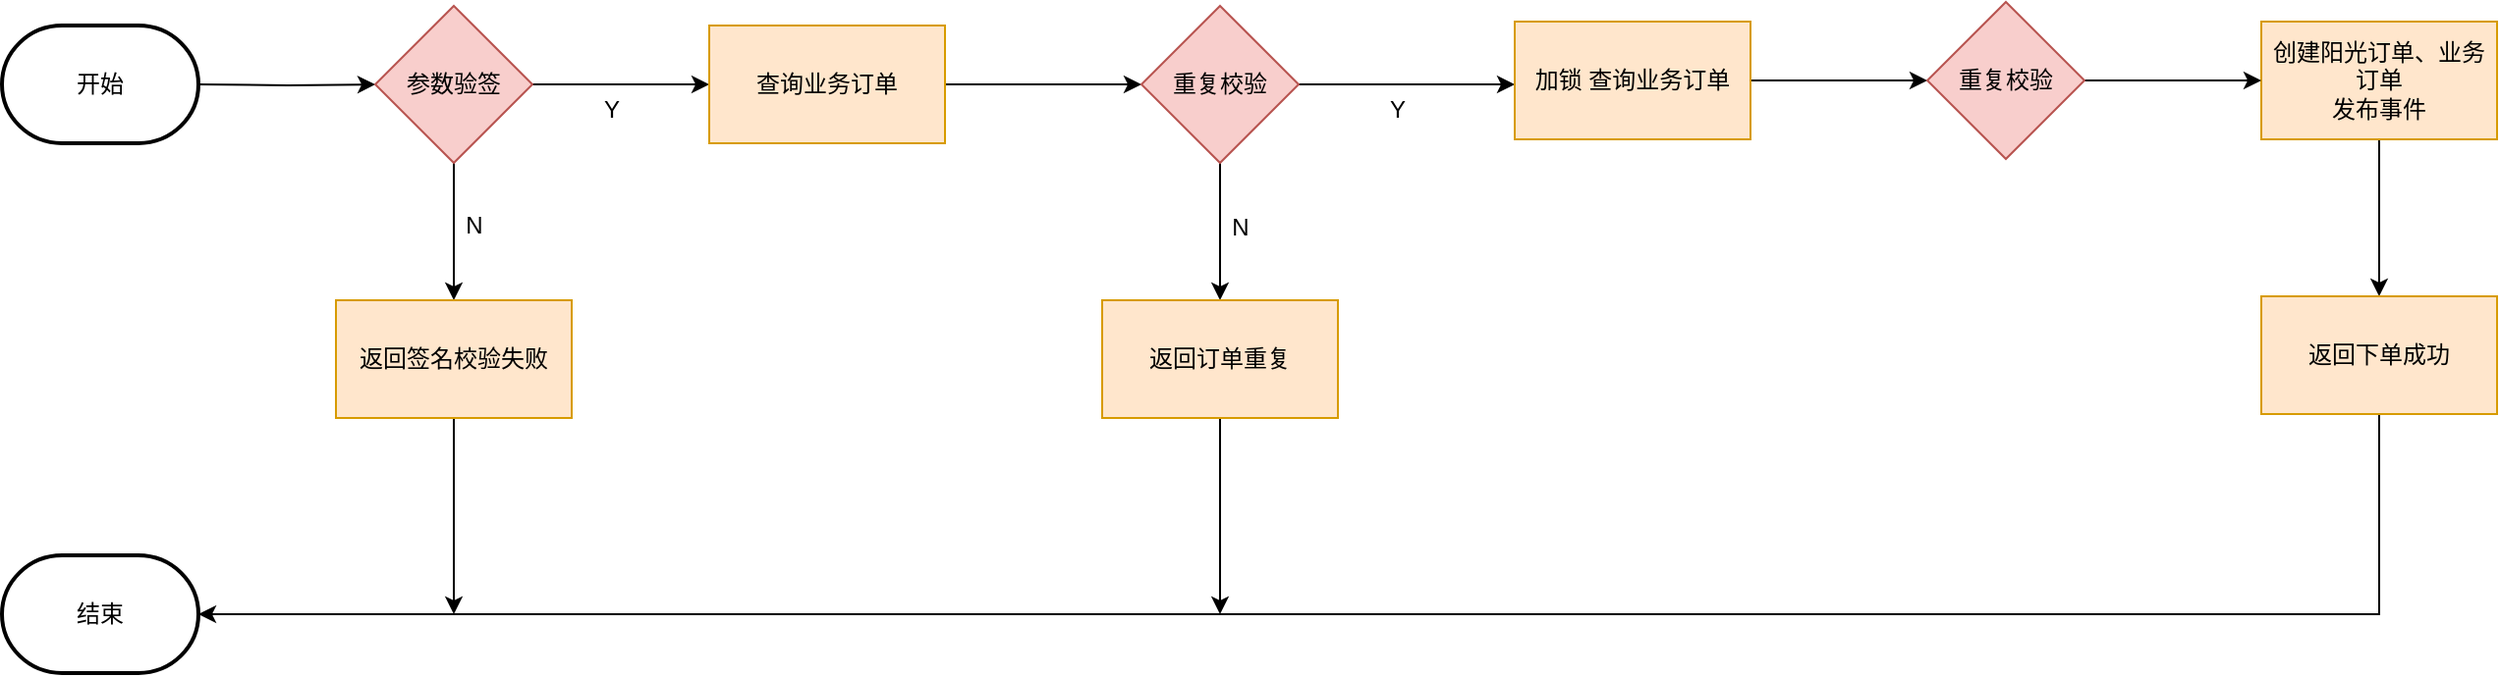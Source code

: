 <mxfile version="24.0.0" type="github">
  <diagram name="第 1 页" id="zuhbgzfpQCMFXGfbZ3yS">
    <mxGraphModel dx="1259" dy="654" grid="1" gridSize="10" guides="1" tooltips="1" connect="1" arrows="1" fold="1" page="1" pageScale="1" pageWidth="1654" pageHeight="2336" math="0" shadow="0">
      <root>
        <mxCell id="0" />
        <mxCell id="1" parent="0" />
        <mxCell id="Cn-2UkYrPsLSuz5O76HI-26" value="" style="edgeStyle=orthogonalEdgeStyle;rounded=0;orthogonalLoop=1;jettySize=auto;html=1;" parent="1" target="Cn-2UkYrPsLSuz5O76HI-4" edge="1">
          <mxGeometry relative="1" as="geometry">
            <mxPoint x="140" y="360" as="sourcePoint" />
          </mxGeometry>
        </mxCell>
        <mxCell id="Cn-2UkYrPsLSuz5O76HI-8" value="" style="edgeStyle=orthogonalEdgeStyle;rounded=0;orthogonalLoop=1;jettySize=auto;html=1;" parent="1" source="Cn-2UkYrPsLSuz5O76HI-4" target="Cn-2UkYrPsLSuz5O76HI-6" edge="1">
          <mxGeometry relative="1" as="geometry" />
        </mxCell>
        <mxCell id="Cn-2UkYrPsLSuz5O76HI-28" value="" style="edgeStyle=orthogonalEdgeStyle;rounded=0;orthogonalLoop=1;jettySize=auto;html=1;" parent="1" source="Cn-2UkYrPsLSuz5O76HI-4" target="Cn-2UkYrPsLSuz5O76HI-27" edge="1">
          <mxGeometry relative="1" as="geometry" />
        </mxCell>
        <mxCell id="Cn-2UkYrPsLSuz5O76HI-4" value="参数验签" style="rhombus;whiteSpace=wrap;html=1;fillColor=#f8cecc;strokeColor=#b85450;" parent="1" vertex="1">
          <mxGeometry x="230" y="320" width="80" height="80" as="geometry" />
        </mxCell>
        <mxCell id="Cn-2UkYrPsLSuz5O76HI-15" value="" style="edgeStyle=orthogonalEdgeStyle;rounded=0;orthogonalLoop=1;jettySize=auto;html=1;" parent="1" source="Cn-2UkYrPsLSuz5O76HI-6" target="Cn-2UkYrPsLSuz5O76HI-14" edge="1">
          <mxGeometry relative="1" as="geometry" />
        </mxCell>
        <mxCell id="Cn-2UkYrPsLSuz5O76HI-6" value="查询业务订单" style="rounded=0;whiteSpace=wrap;html=1;fillColor=#ffe6cc;strokeColor=#d79b00;" parent="1" vertex="1">
          <mxGeometry x="400" y="330" width="120" height="60" as="geometry" />
        </mxCell>
        <mxCell id="Cn-2UkYrPsLSuz5O76HI-13" value="Y" style="text;html=1;align=center;verticalAlign=middle;resizable=0;points=[];autosize=1;strokeColor=none;fillColor=none;" parent="1" vertex="1">
          <mxGeometry x="335" y="358" width="30" height="30" as="geometry" />
        </mxCell>
        <mxCell id="Cn-2UkYrPsLSuz5O76HI-18" value="" style="edgeStyle=orthogonalEdgeStyle;rounded=0;orthogonalLoop=1;jettySize=auto;html=1;" parent="1" source="Cn-2UkYrPsLSuz5O76HI-14" target="Cn-2UkYrPsLSuz5O76HI-16" edge="1">
          <mxGeometry relative="1" as="geometry" />
        </mxCell>
        <mxCell id="Cn-2UkYrPsLSuz5O76HI-21" value="" style="edgeStyle=orthogonalEdgeStyle;rounded=0;orthogonalLoop=1;jettySize=auto;html=1;" parent="1" source="Cn-2UkYrPsLSuz5O76HI-14" edge="1">
          <mxGeometry relative="1" as="geometry">
            <mxPoint x="810" y="360" as="targetPoint" />
          </mxGeometry>
        </mxCell>
        <mxCell id="Cn-2UkYrPsLSuz5O76HI-14" value="重复校验" style="rhombus;whiteSpace=wrap;html=1;fillColor=#f8cecc;strokeColor=#b85450;" parent="1" vertex="1">
          <mxGeometry x="620" y="320" width="80" height="80" as="geometry" />
        </mxCell>
        <mxCell id="Cn-2UkYrPsLSuz5O76HI-59" style="rounded=0;orthogonalLoop=1;jettySize=auto;html=1;" parent="1" source="Cn-2UkYrPsLSuz5O76HI-16" edge="1">
          <mxGeometry relative="1" as="geometry">
            <mxPoint x="660.0" y="630" as="targetPoint" />
          </mxGeometry>
        </mxCell>
        <mxCell id="Cn-2UkYrPsLSuz5O76HI-16" value="返回订单重复" style="rounded=0;whiteSpace=wrap;html=1;fillColor=#ffe6cc;strokeColor=#d79b00;" parent="1" vertex="1">
          <mxGeometry x="600" y="470" width="120" height="60" as="geometry" />
        </mxCell>
        <mxCell id="Cn-2UkYrPsLSuz5O76HI-19" value="N" style="text;html=1;align=center;verticalAlign=middle;resizable=0;points=[];autosize=1;strokeColor=none;fillColor=none;" parent="1" vertex="1">
          <mxGeometry x="655" y="418" width="30" height="30" as="geometry" />
        </mxCell>
        <mxCell id="zG39UPgdG_w3WDVvPjDi-2" value="" style="edgeStyle=orthogonalEdgeStyle;rounded=0;orthogonalLoop=1;jettySize=auto;html=1;" edge="1" parent="1" source="Cn-2UkYrPsLSuz5O76HI-24" target="zG39UPgdG_w3WDVvPjDi-1">
          <mxGeometry relative="1" as="geometry" />
        </mxCell>
        <mxCell id="Cn-2UkYrPsLSuz5O76HI-24" value="加锁 查询业务订单" style="rounded=0;whiteSpace=wrap;html=1;fillColor=#ffe6cc;strokeColor=#d79b00;" parent="1" vertex="1">
          <mxGeometry x="810" y="328" width="120" height="60" as="geometry" />
        </mxCell>
        <mxCell id="Cn-2UkYrPsLSuz5O76HI-60" style="rounded=0;orthogonalLoop=1;jettySize=auto;html=1;" parent="1" source="Cn-2UkYrPsLSuz5O76HI-27" edge="1">
          <mxGeometry relative="1" as="geometry">
            <mxPoint x="270" y="630" as="targetPoint" />
          </mxGeometry>
        </mxCell>
        <mxCell id="Cn-2UkYrPsLSuz5O76HI-27" value="返回签名校验失败" style="rounded=0;whiteSpace=wrap;html=1;fillColor=#ffe6cc;strokeColor=#d79b00;" parent="1" vertex="1">
          <mxGeometry x="210" y="470" width="120" height="60" as="geometry" />
        </mxCell>
        <mxCell id="Cn-2UkYrPsLSuz5O76HI-58" value="" style="rounded=0;orthogonalLoop=1;jettySize=auto;html=1;" parent="1" source="Cn-2UkYrPsLSuz5O76HI-50" target="Cn-2UkYrPsLSuz5O76HI-55" edge="1">
          <mxGeometry relative="1" as="geometry" />
        </mxCell>
        <mxCell id="Cn-2UkYrPsLSuz5O76HI-50" value="&lt;div&gt;创建阳光订单&lt;span style=&quot;background-color: initial;&quot;&gt;、业务订单&lt;/span&gt;&lt;br&gt;&lt;/div&gt;发布事件" style="whiteSpace=wrap;html=1;fillColor=#ffe6cc;strokeColor=#d79b00;rounded=0;" parent="1" vertex="1">
          <mxGeometry x="1190" y="328" width="120" height="60" as="geometry" />
        </mxCell>
        <mxCell id="Cn-2UkYrPsLSuz5O76HI-57" style="edgeStyle=orthogonalEdgeStyle;rounded=0;orthogonalLoop=1;jettySize=auto;html=1;entryX=1;entryY=0.5;entryDx=0;entryDy=0;elbow=vertical;exitX=0.5;exitY=1;exitDx=0;exitDy=0;entryPerimeter=0;" parent="1" source="Cn-2UkYrPsLSuz5O76HI-55" target="WsfIRZO1jmKWCV-_WniW-2" edge="1">
          <mxGeometry relative="1" as="geometry">
            <mxPoint x="150" y="630" as="targetPoint" />
          </mxGeometry>
        </mxCell>
        <mxCell id="Cn-2UkYrPsLSuz5O76HI-55" value="返回下单成功" style="rounded=0;whiteSpace=wrap;html=1;fillColor=#ffe6cc;strokeColor=#d79b00;" parent="1" vertex="1">
          <mxGeometry x="1190" y="468" width="120" height="60" as="geometry" />
        </mxCell>
        <mxCell id="Cn-2UkYrPsLSuz5O76HI-61" value="N" style="text;html=1;align=center;verticalAlign=middle;resizable=0;points=[];autosize=1;strokeColor=none;fillColor=none;" parent="1" vertex="1">
          <mxGeometry x="265" y="417" width="30" height="30" as="geometry" />
        </mxCell>
        <mxCell id="Cn-2UkYrPsLSuz5O76HI-62" value="Y" style="text;html=1;align=center;verticalAlign=middle;resizable=0;points=[];autosize=1;strokeColor=none;fillColor=none;" parent="1" vertex="1">
          <mxGeometry x="735" y="358" width="30" height="30" as="geometry" />
        </mxCell>
        <mxCell id="WsfIRZO1jmKWCV-_WniW-1" value="开始" style="strokeWidth=2;html=1;shape=mxgraph.flowchart.terminator;whiteSpace=wrap;" parent="1" vertex="1">
          <mxGeometry x="40" y="330" width="100" height="60" as="geometry" />
        </mxCell>
        <mxCell id="WsfIRZO1jmKWCV-_WniW-2" value="结束" style="strokeWidth=2;html=1;shape=mxgraph.flowchart.terminator;whiteSpace=wrap;" parent="1" vertex="1">
          <mxGeometry x="40" y="600" width="100" height="60" as="geometry" />
        </mxCell>
        <mxCell id="zG39UPgdG_w3WDVvPjDi-3" value="" style="edgeStyle=orthogonalEdgeStyle;rounded=0;orthogonalLoop=1;jettySize=auto;html=1;" edge="1" parent="1" source="zG39UPgdG_w3WDVvPjDi-1" target="Cn-2UkYrPsLSuz5O76HI-50">
          <mxGeometry relative="1" as="geometry" />
        </mxCell>
        <mxCell id="zG39UPgdG_w3WDVvPjDi-1" value="重复校验" style="rhombus;whiteSpace=wrap;html=1;fillColor=#f8cecc;strokeColor=#b85450;" vertex="1" parent="1">
          <mxGeometry x="1020" y="318" width="80" height="80" as="geometry" />
        </mxCell>
      </root>
    </mxGraphModel>
  </diagram>
</mxfile>

